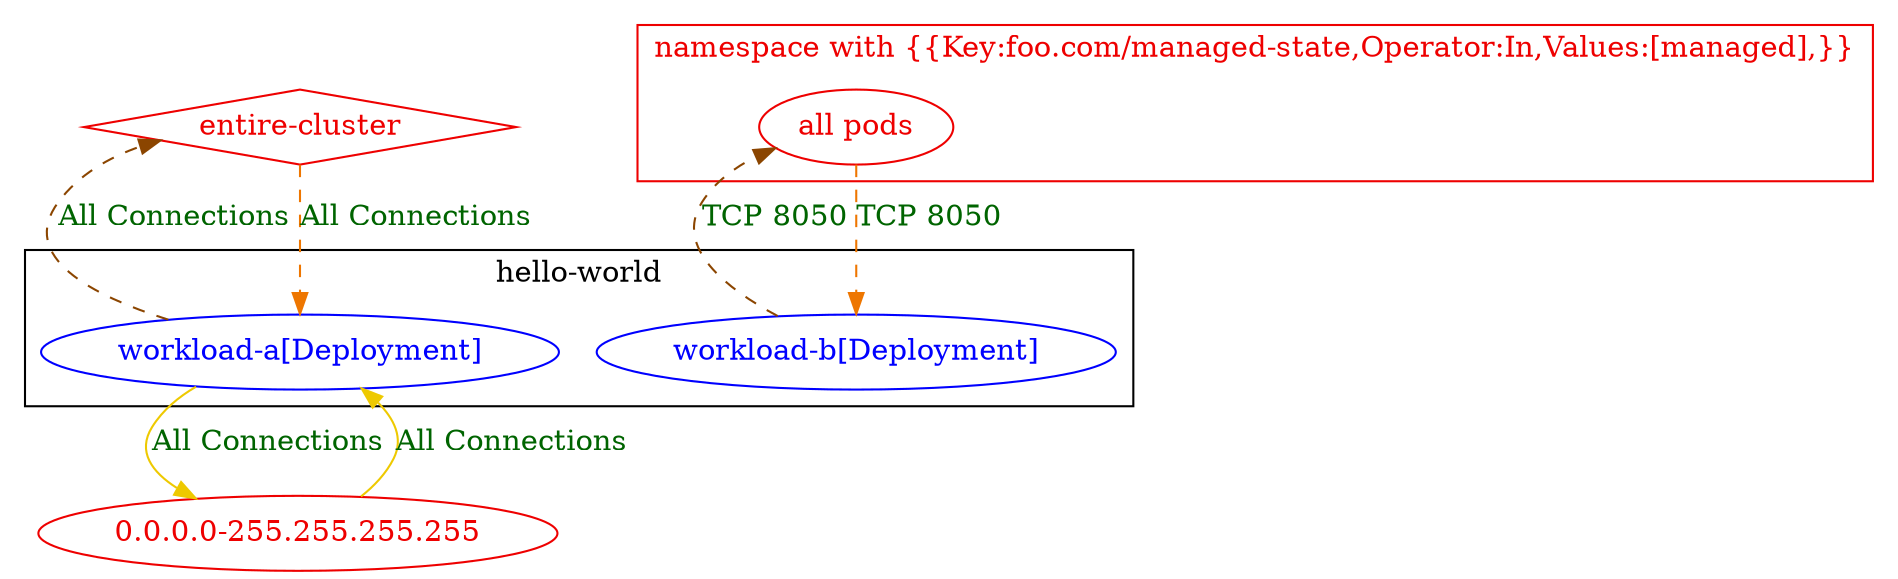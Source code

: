 digraph {
	subgraph "cluster_hello_world" {
		color="black"
		fontcolor="black"
		"hello-world/workload-a[Deployment]" [label="workload-a[Deployment]" color="blue" fontcolor="blue"]
		"hello-world/workload-b[Deployment]" [label="workload-b[Deployment]" color="blue" fontcolor="blue"]
		label="hello-world"
	}
	subgraph "cluster_namespace with {{Key:foo.com/managed_state,Operator:In,Values:[managed],}}" {
		color="red2"
		fontcolor="red2"
		"all pods_in_namespace with {{Key:foo.com/managed-state,Operator:In,Values:[managed],}}" [label="all pods" color="red2" fontcolor="red2"]
		label="namespace with {{Key:foo.com/managed-state,Operator:In,Values:[managed],}}"
	}
	"0.0.0.0-255.255.255.255" [label="0.0.0.0-255.255.255.255" color="red2" fontcolor="red2"]
	"entire-cluster" [label="entire-cluster" color="red2" fontcolor="red2" shape=diamond]
	"0.0.0.0-255.255.255.255" -> "hello-world/workload-a[Deployment]" [label="All Connections" color="gold2" fontcolor="darkgreen"]
	"all pods_in_namespace with {{Key:foo.com/managed-state,Operator:In,Values:[managed],}}" -> "hello-world/workload-b[Deployment]" [label="TCP 8050" color="darkorange2" fontcolor="darkgreen" weight=1 style=dashed]
	"entire-cluster" -> "hello-world/workload-a[Deployment]" [label="All Connections" color="darkorange2" fontcolor="darkgreen" weight=1 style=dashed]
	"hello-world/workload-a[Deployment]" -> "0.0.0.0-255.255.255.255" [label="All Connections" color="gold2" fontcolor="darkgreen"]
	"hello-world/workload-a[Deployment]" -> "entire-cluster" [label="All Connections" color="darkorange4" fontcolor="darkgreen" weight=0.5 style=dashed]
	"hello-world/workload-b[Deployment]" -> "all pods_in_namespace with {{Key:foo.com/managed-state,Operator:In,Values:[managed],}}" [label="TCP 8050" color="darkorange4" fontcolor="darkgreen" weight=0.5 style=dashed]
}